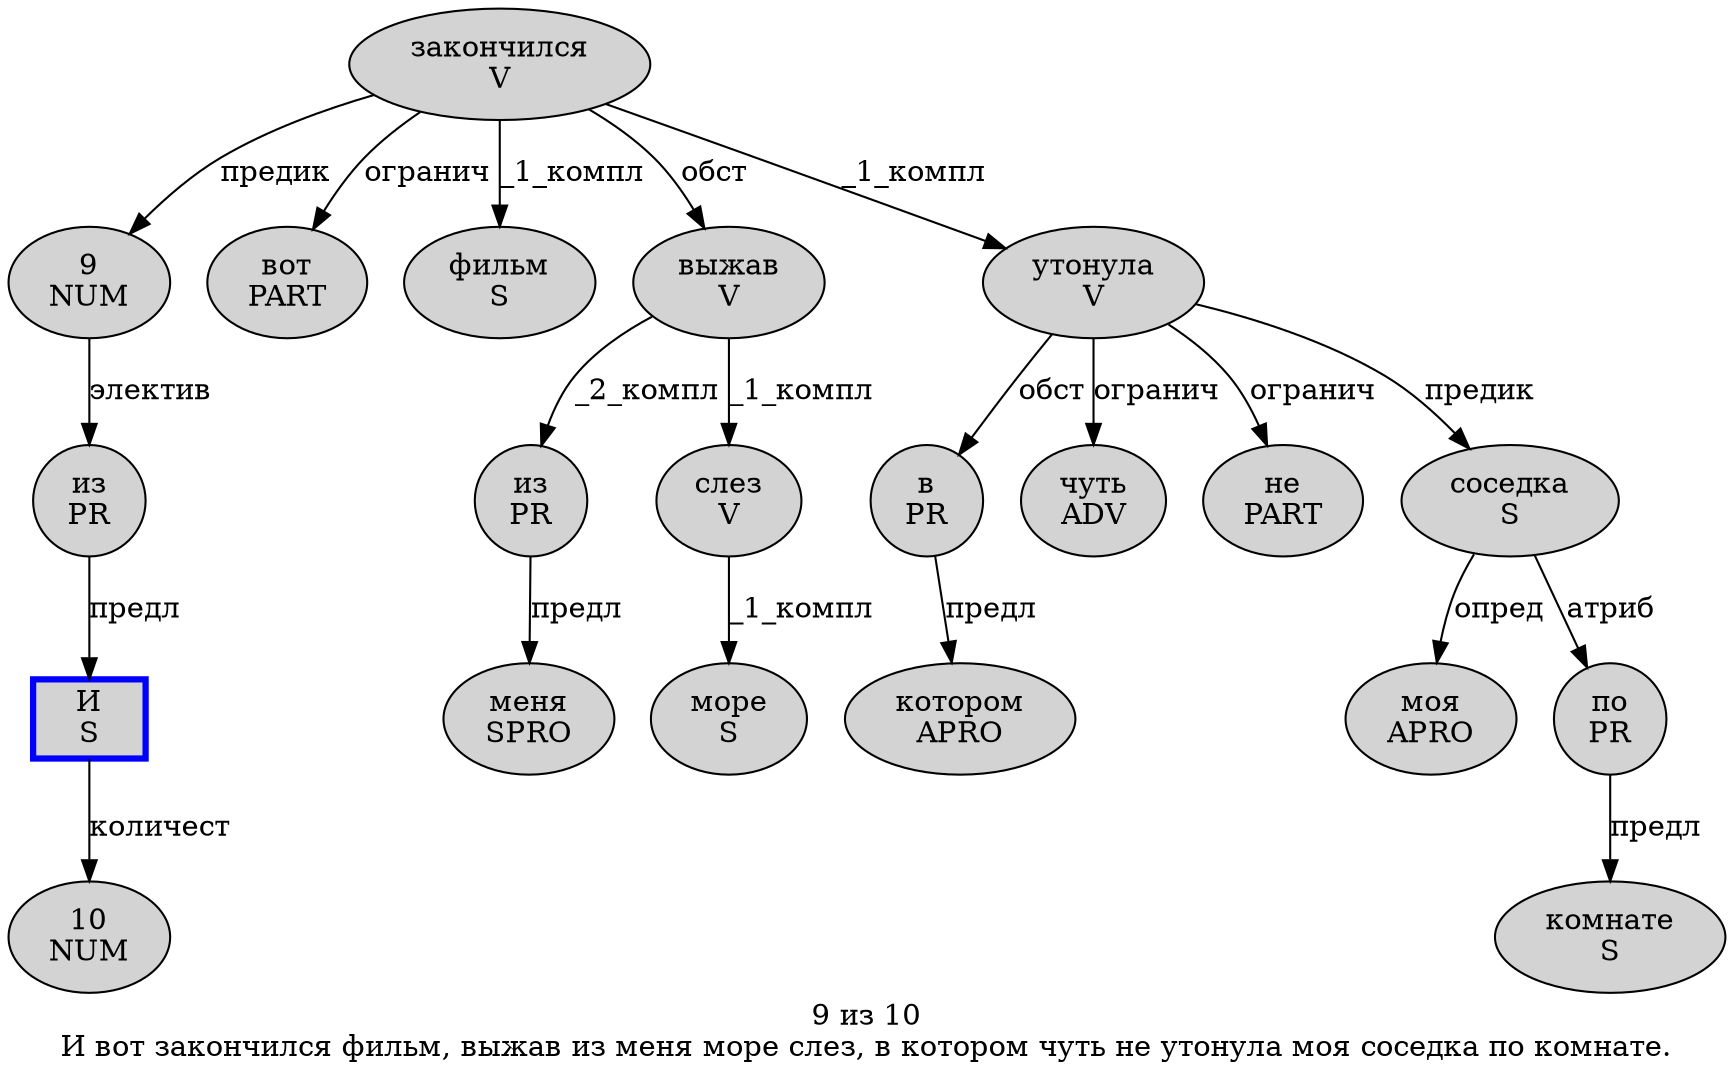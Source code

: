 digraph SENTENCE_711 {
	graph [label="9 из 10
И вот закончился фильм, выжав из меня море слез, в котором чуть не утонула моя соседка по комнате."]
	node [style=filled]
		0 [label="9
NUM" color="" fillcolor=lightgray penwidth=1 shape=ellipse]
		1 [label="из
PR" color="" fillcolor=lightgray penwidth=1 shape=ellipse]
		2 [label="10
NUM" color="" fillcolor=lightgray penwidth=1 shape=ellipse]
		3 [label="И
S" color=blue fillcolor=lightgray penwidth=3 shape=box]
		4 [label="вот
PART" color="" fillcolor=lightgray penwidth=1 shape=ellipse]
		5 [label="закончился
V" color="" fillcolor=lightgray penwidth=1 shape=ellipse]
		6 [label="фильм
S" color="" fillcolor=lightgray penwidth=1 shape=ellipse]
		8 [label="выжав
V" color="" fillcolor=lightgray penwidth=1 shape=ellipse]
		9 [label="из
PR" color="" fillcolor=lightgray penwidth=1 shape=ellipse]
		10 [label="меня
SPRO" color="" fillcolor=lightgray penwidth=1 shape=ellipse]
		11 [label="море
S" color="" fillcolor=lightgray penwidth=1 shape=ellipse]
		12 [label="слез
V" color="" fillcolor=lightgray penwidth=1 shape=ellipse]
		14 [label="в
PR" color="" fillcolor=lightgray penwidth=1 shape=ellipse]
		15 [label="котором
APRO" color="" fillcolor=lightgray penwidth=1 shape=ellipse]
		16 [label="чуть
ADV" color="" fillcolor=lightgray penwidth=1 shape=ellipse]
		17 [label="не
PART" color="" fillcolor=lightgray penwidth=1 shape=ellipse]
		18 [label="утонула
V" color="" fillcolor=lightgray penwidth=1 shape=ellipse]
		19 [label="моя
APRO" color="" fillcolor=lightgray penwidth=1 shape=ellipse]
		20 [label="соседка
S" color="" fillcolor=lightgray penwidth=1 shape=ellipse]
		21 [label="по
PR" color="" fillcolor=lightgray penwidth=1 shape=ellipse]
		22 [label="комнате
S" color="" fillcolor=lightgray penwidth=1 shape=ellipse]
			8 -> 9 [label="_2_компл"]
			8 -> 12 [label="_1_компл"]
			21 -> 22 [label="предл"]
			0 -> 1 [label="электив"]
			1 -> 3 [label="предл"]
			5 -> 0 [label="предик"]
			5 -> 4 [label="огранич"]
			5 -> 6 [label="_1_компл"]
			5 -> 8 [label="обст"]
			5 -> 18 [label="_1_компл"]
			12 -> 11 [label="_1_компл"]
			3 -> 2 [label="количест"]
			20 -> 19 [label="опред"]
			20 -> 21 [label="атриб"]
			14 -> 15 [label="предл"]
			9 -> 10 [label="предл"]
			18 -> 14 [label="обст"]
			18 -> 16 [label="огранич"]
			18 -> 17 [label="огранич"]
			18 -> 20 [label="предик"]
}